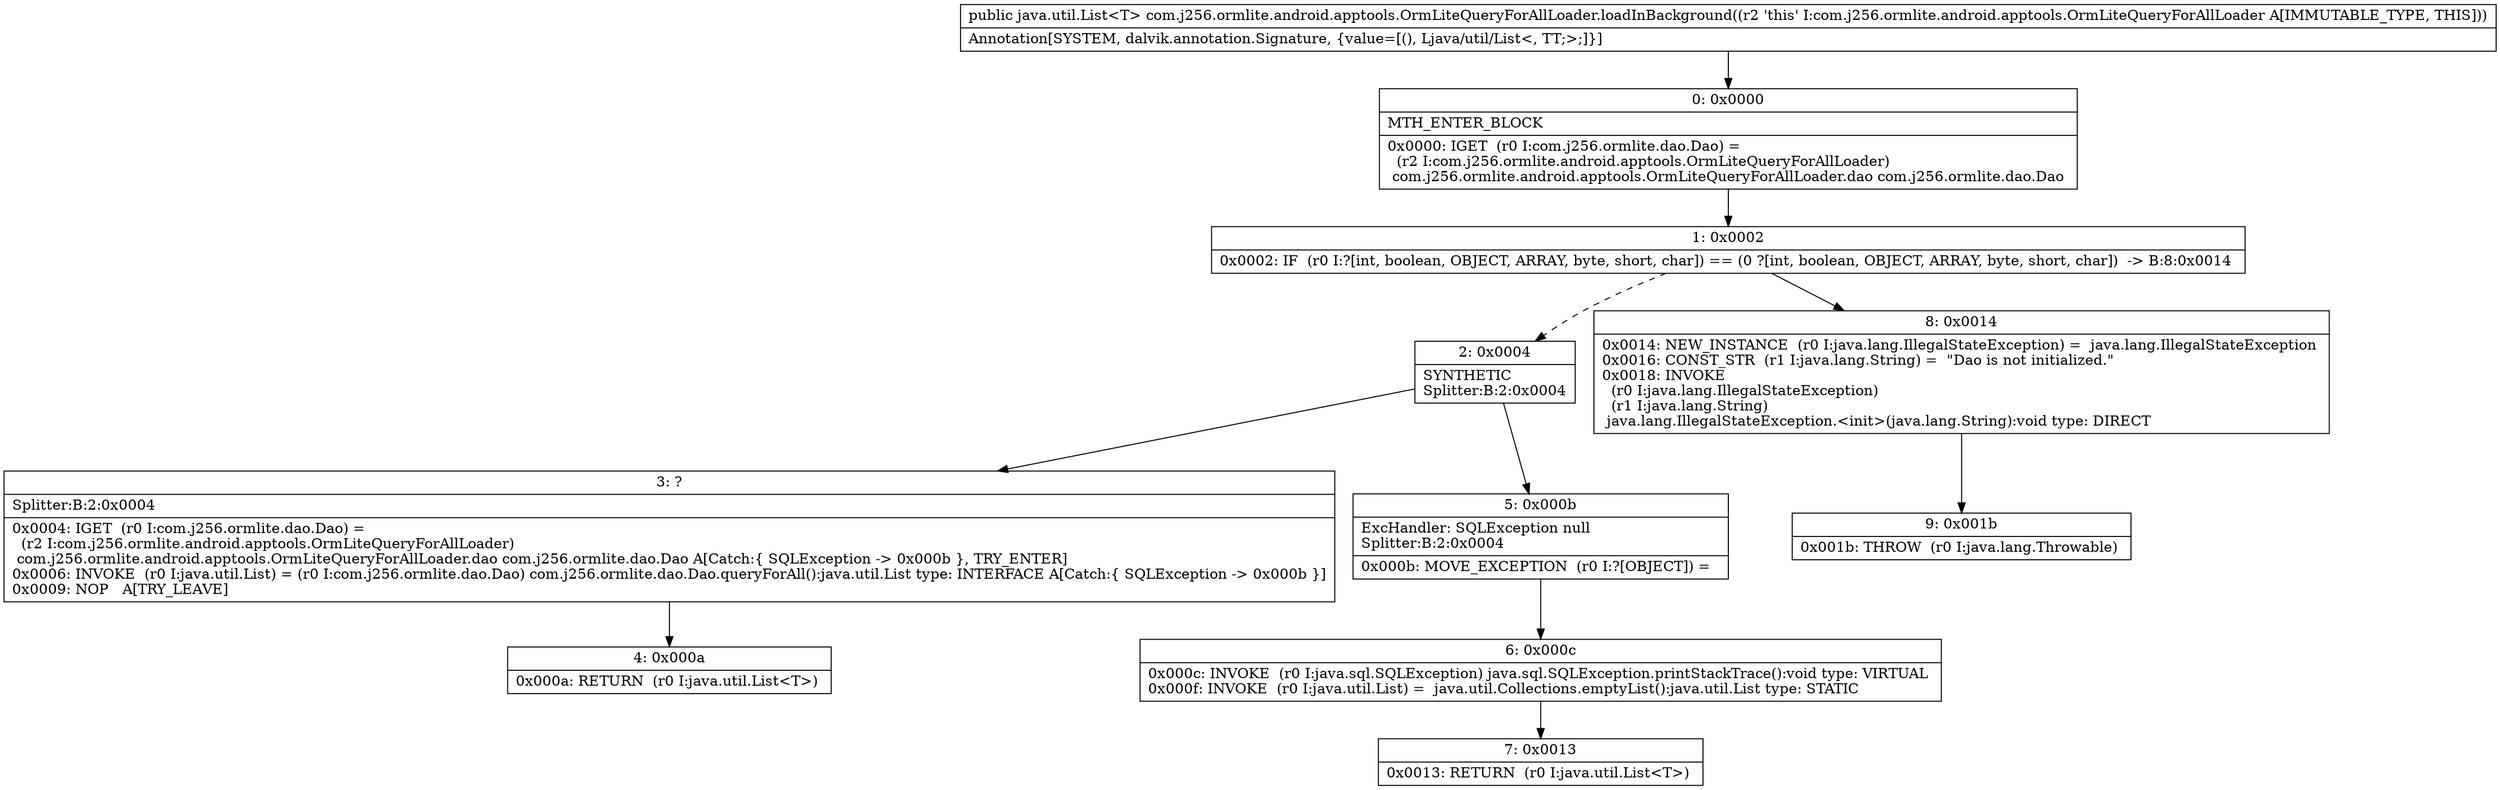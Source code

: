 digraph "CFG forcom.j256.ormlite.android.apptools.OrmLiteQueryForAllLoader.loadInBackground()Ljava\/util\/List;" {
Node_0 [shape=record,label="{0\:\ 0x0000|MTH_ENTER_BLOCK\l|0x0000: IGET  (r0 I:com.j256.ormlite.dao.Dao) = \l  (r2 I:com.j256.ormlite.android.apptools.OrmLiteQueryForAllLoader)\l com.j256.ormlite.android.apptools.OrmLiteQueryForAllLoader.dao com.j256.ormlite.dao.Dao \l}"];
Node_1 [shape=record,label="{1\:\ 0x0002|0x0002: IF  (r0 I:?[int, boolean, OBJECT, ARRAY, byte, short, char]) == (0 ?[int, boolean, OBJECT, ARRAY, byte, short, char])  \-\> B:8:0x0014 \l}"];
Node_2 [shape=record,label="{2\:\ 0x0004|SYNTHETIC\lSplitter:B:2:0x0004\l}"];
Node_3 [shape=record,label="{3\:\ ?|Splitter:B:2:0x0004\l|0x0004: IGET  (r0 I:com.j256.ormlite.dao.Dao) = \l  (r2 I:com.j256.ormlite.android.apptools.OrmLiteQueryForAllLoader)\l com.j256.ormlite.android.apptools.OrmLiteQueryForAllLoader.dao com.j256.ormlite.dao.Dao A[Catch:\{ SQLException \-\> 0x000b \}, TRY_ENTER]\l0x0006: INVOKE  (r0 I:java.util.List) = (r0 I:com.j256.ormlite.dao.Dao) com.j256.ormlite.dao.Dao.queryForAll():java.util.List type: INTERFACE A[Catch:\{ SQLException \-\> 0x000b \}]\l0x0009: NOP   A[TRY_LEAVE]\l}"];
Node_4 [shape=record,label="{4\:\ 0x000a|0x000a: RETURN  (r0 I:java.util.List\<T\>) \l}"];
Node_5 [shape=record,label="{5\:\ 0x000b|ExcHandler: SQLException null\lSplitter:B:2:0x0004\l|0x000b: MOVE_EXCEPTION  (r0 I:?[OBJECT]) =  \l}"];
Node_6 [shape=record,label="{6\:\ 0x000c|0x000c: INVOKE  (r0 I:java.sql.SQLException) java.sql.SQLException.printStackTrace():void type: VIRTUAL \l0x000f: INVOKE  (r0 I:java.util.List) =  java.util.Collections.emptyList():java.util.List type: STATIC \l}"];
Node_7 [shape=record,label="{7\:\ 0x0013|0x0013: RETURN  (r0 I:java.util.List\<T\>) \l}"];
Node_8 [shape=record,label="{8\:\ 0x0014|0x0014: NEW_INSTANCE  (r0 I:java.lang.IllegalStateException) =  java.lang.IllegalStateException \l0x0016: CONST_STR  (r1 I:java.lang.String) =  \"Dao is not initialized.\" \l0x0018: INVOKE  \l  (r0 I:java.lang.IllegalStateException)\l  (r1 I:java.lang.String)\l java.lang.IllegalStateException.\<init\>(java.lang.String):void type: DIRECT \l}"];
Node_9 [shape=record,label="{9\:\ 0x001b|0x001b: THROW  (r0 I:java.lang.Throwable) \l}"];
MethodNode[shape=record,label="{public java.util.List\<T\> com.j256.ormlite.android.apptools.OrmLiteQueryForAllLoader.loadInBackground((r2 'this' I:com.j256.ormlite.android.apptools.OrmLiteQueryForAllLoader A[IMMUTABLE_TYPE, THIS]))  | Annotation[SYSTEM, dalvik.annotation.Signature, \{value=[(), Ljava\/util\/List\<, TT;\>;]\}]\l}"];
MethodNode -> Node_0;
Node_0 -> Node_1;
Node_1 -> Node_2[style=dashed];
Node_1 -> Node_8;
Node_2 -> Node_3;
Node_2 -> Node_5;
Node_3 -> Node_4;
Node_5 -> Node_6;
Node_6 -> Node_7;
Node_8 -> Node_9;
}

